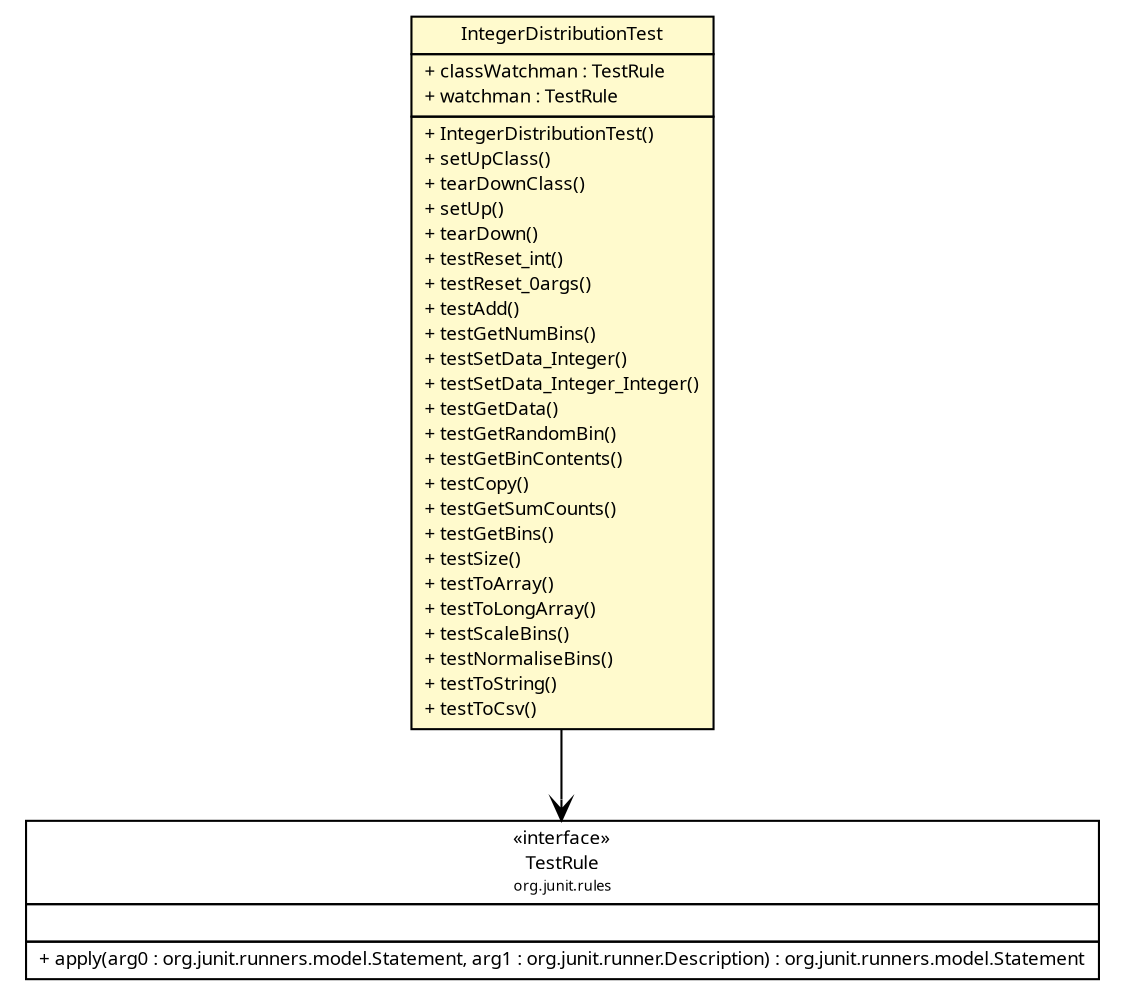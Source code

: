 #!/usr/local/bin/dot
#
# Class diagram 
# Generated by UMLGraph version R5_6 (http://www.umlgraph.org/)
#

digraph G {
	edge [fontname="Trebuchet MS",fontsize=10,labelfontname="Trebuchet MS",labelfontsize=10];
	node [fontname="Trebuchet MS",fontsize=10,shape=plaintext];
	nodesep=0.25;
	ranksep=0.5;
	// broadwick.statistics.distributions.IntegerDistributionTest
	c1358 [label=<<table title="broadwick.statistics.distributions.IntegerDistributionTest" border="0" cellborder="1" cellspacing="0" cellpadding="2" port="p" bgcolor="lemonChiffon" href="./IntegerDistributionTest.html">
		<tr><td><table border="0" cellspacing="0" cellpadding="1">
<tr><td align="center" balign="center"><font face="Trebuchet MS"> IntegerDistributionTest </font></td></tr>
		</table></td></tr>
		<tr><td><table border="0" cellspacing="0" cellpadding="1">
<tr><td align="left" balign="left"> + classWatchman : TestRule </td></tr>
<tr><td align="left" balign="left"> + watchman : TestRule </td></tr>
		</table></td></tr>
		<tr><td><table border="0" cellspacing="0" cellpadding="1">
<tr><td align="left" balign="left"> + IntegerDistributionTest() </td></tr>
<tr><td align="left" balign="left"> + setUpClass() </td></tr>
<tr><td align="left" balign="left"> + tearDownClass() </td></tr>
<tr><td align="left" balign="left"> + setUp() </td></tr>
<tr><td align="left" balign="left"> + tearDown() </td></tr>
<tr><td align="left" balign="left"> + testReset_int() </td></tr>
<tr><td align="left" balign="left"> + testReset_0args() </td></tr>
<tr><td align="left" balign="left"> + testAdd() </td></tr>
<tr><td align="left" balign="left"> + testGetNumBins() </td></tr>
<tr><td align="left" balign="left"> + testSetData_Integer() </td></tr>
<tr><td align="left" balign="left"> + testSetData_Integer_Integer() </td></tr>
<tr><td align="left" balign="left"> + testGetData() </td></tr>
<tr><td align="left" balign="left"> + testGetRandomBin() </td></tr>
<tr><td align="left" balign="left"> + testGetBinContents() </td></tr>
<tr><td align="left" balign="left"> + testCopy() </td></tr>
<tr><td align="left" balign="left"> + testGetSumCounts() </td></tr>
<tr><td align="left" balign="left"> + testGetBins() </td></tr>
<tr><td align="left" balign="left"> + testSize() </td></tr>
<tr><td align="left" balign="left"> + testToArray() </td></tr>
<tr><td align="left" balign="left"> + testToLongArray() </td></tr>
<tr><td align="left" balign="left"> + testScaleBins() </td></tr>
<tr><td align="left" balign="left"> + testNormaliseBins() </td></tr>
<tr><td align="left" balign="left"> + testToString() </td></tr>
<tr><td align="left" balign="left"> + testToCsv() </td></tr>
		</table></td></tr>
		</table>>, URL="./IntegerDistributionTest.html", fontname="Trebuchet MS", fontcolor="black", fontsize=9.0];
	// broadwick.statistics.distributions.IntegerDistributionTest NAVASSOC org.junit.rules.TestRule
	c1358:p -> c1367:p [taillabel="", label="", headlabel="", fontname="Trebuchet MS", fontcolor="black", fontsize=10.0, color="black", arrowhead=open];
	// org.junit.rules.TestRule
	c1367 [label=<<table title="org.junit.rules.TestRule" border="0" cellborder="1" cellspacing="0" cellpadding="2" port="p" href="http://java.sun.com/j2se/1.4.2/docs/api/org/junit/rules/TestRule.html">
		<tr><td><table border="0" cellspacing="0" cellpadding="1">
<tr><td align="center" balign="center"> &#171;interface&#187; </td></tr>
<tr><td align="center" balign="center"><font face="Trebuchet MS"> TestRule </font></td></tr>
<tr><td align="center" balign="center"><font face="Trebuchet MS" point-size="7.0"> org.junit.rules </font></td></tr>
		</table></td></tr>
		<tr><td><table border="0" cellspacing="0" cellpadding="1">
<tr><td align="left" balign="left">  </td></tr>
		</table></td></tr>
		<tr><td><table border="0" cellspacing="0" cellpadding="1">
<tr><td align="left" balign="left"> + apply(arg0 : org.junit.runners.model.Statement, arg1 : org.junit.runner.Description) : org.junit.runners.model.Statement </td></tr>
		</table></td></tr>
		</table>>, URL="http://java.sun.com/j2se/1.4.2/docs/api/org/junit/rules/TestRule.html", fontname="Trebuchet MS", fontcolor="black", fontsize=9.0];
}

